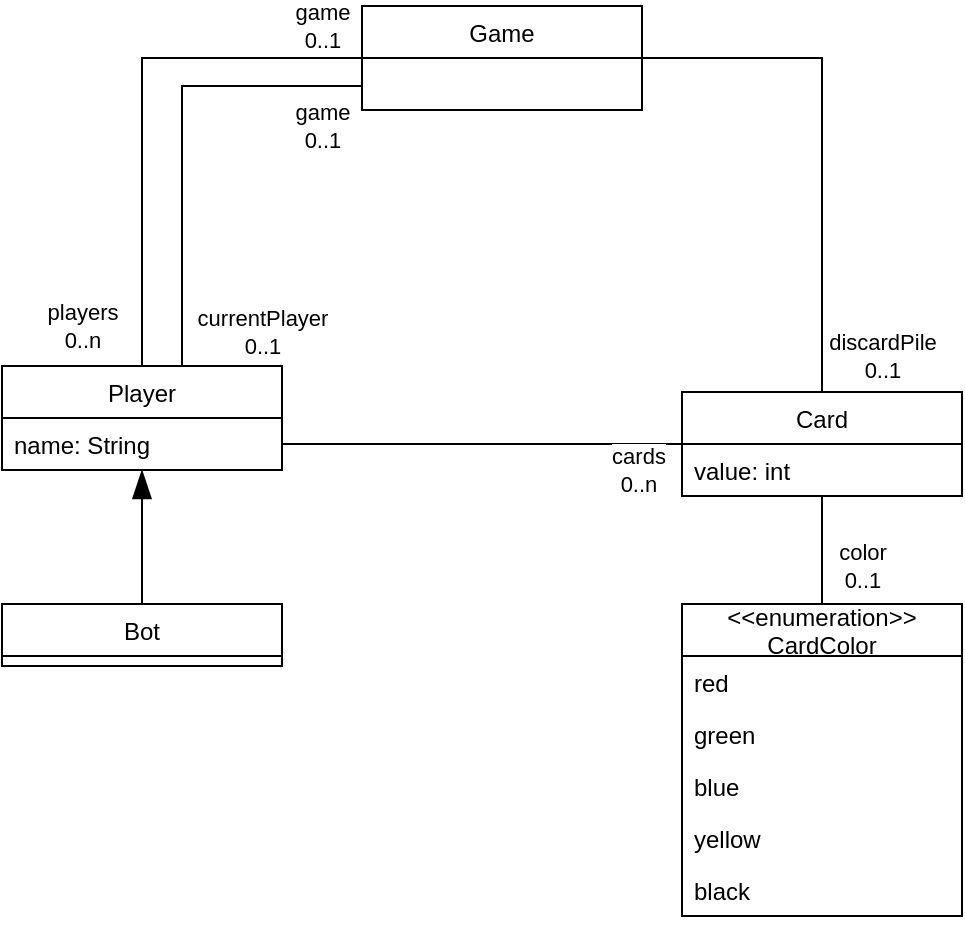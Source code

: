 <mxfile version="20.5.3" type="embed"><diagram id="Y9Fh5wr30xi6ajuE-iPn" name="Seite-1"><mxGraphModel dx="795" dy="1076" grid="1" gridSize="10" guides="1" tooltips="1" connect="1" arrows="1" fold="1" page="1" pageScale="1" pageWidth="827" pageHeight="1169" math="0" shadow="0"><root><mxCell id="0"/><mxCell id="1" parent="0"/><mxCell id="20" style="edgeStyle=orthogonalEdgeStyle;rounded=0;orthogonalLoop=1;jettySize=auto;html=1;exitX=0.5;exitY=0;exitDx=0;exitDy=0;entryX=0;entryY=0.5;entryDx=0;entryDy=0;endArrow=none;endFill=0;" edge="1" parent="1" source="Pei53E6MJL8mfhPMOaM8-1" target="2"><mxGeometry relative="1" as="geometry"><Array as="points"><mxPoint x="290" y="310"/><mxPoint x="290" y="170"/><mxPoint x="380" y="170"/></Array></mxGeometry></mxCell><mxCell id="21" value="currentPlayer&lt;br&gt;0..1" style="edgeLabel;html=1;align=center;verticalAlign=middle;resizable=0;points=[];" vertex="1" connectable="0" parent="20"><mxGeometry x="-0.72" y="-3" relative="1" as="geometry"><mxPoint x="37" as="offset"/></mxGeometry></mxCell><mxCell id="Pei53E6MJL8mfhPMOaM8-1" value="Player" style="swimlane;fontStyle=0;childLayout=stackLayout;horizontal=1;startSize=26;fillColor=none;horizontalStack=0;resizeParent=1;resizeParentMax=0;resizeLast=0;collapsible=1;marginBottom=0;" parent="1" vertex="1"><mxGeometry x="200" y="310" width="140" height="52" as="geometry"/></mxCell><mxCell id="Pei53E6MJL8mfhPMOaM8-2" value="name: String" style="text;strokeColor=none;fillColor=none;align=left;verticalAlign=top;spacingLeft=4;spacingRight=4;overflow=hidden;rotatable=0;points=[[0,0.5],[1,0.5]];portConstraint=eastwest;" parent="Pei53E6MJL8mfhPMOaM8-1" vertex="1"><mxGeometry y="26" width="140" height="26" as="geometry"/></mxCell><mxCell id="15" style="edgeStyle=orthogonalEdgeStyle;rounded=0;orthogonalLoop=1;jettySize=auto;html=1;exitX=1;exitY=0.5;exitDx=0;exitDy=0;entryX=0.5;entryY=0;entryDx=0;entryDy=0;endArrow=none;endFill=0;" edge="1" parent="1" source="2" target="11"><mxGeometry relative="1" as="geometry"/></mxCell><mxCell id="16" value="discardPile&lt;br&gt;0..1" style="edgeLabel;html=1;align=center;verticalAlign=middle;resizable=0;points=[];" vertex="1" connectable="0" parent="15"><mxGeometry x="0.842" y="1" relative="1" as="geometry"><mxPoint x="29" y="2" as="offset"/></mxGeometry></mxCell><mxCell id="17" style="edgeStyle=orthogonalEdgeStyle;rounded=0;orthogonalLoop=1;jettySize=auto;html=1;exitX=0;exitY=0.5;exitDx=0;exitDy=0;entryX=0.5;entryY=0;entryDx=0;entryDy=0;endArrow=none;endFill=0;" edge="1" parent="1" source="2" target="Pei53E6MJL8mfhPMOaM8-1"><mxGeometry relative="1" as="geometry"/></mxCell><mxCell id="18" value="players&lt;br&gt;0..n" style="edgeLabel;html=1;align=center;verticalAlign=middle;resizable=0;points=[];" vertex="1" connectable="0" parent="17"><mxGeometry x="0.833" y="1" relative="1" as="geometry"><mxPoint x="-31" y="2" as="offset"/></mxGeometry></mxCell><mxCell id="19" value="game&lt;br&gt;0..1" style="edgeLabel;html=1;align=center;verticalAlign=middle;resizable=0;points=[];" vertex="1" connectable="0" parent="17"><mxGeometry x="-0.849" relative="1" as="geometry"><mxPoint y="-16" as="offset"/></mxGeometry></mxCell><mxCell id="22" value="game&lt;br&gt;0..1" style="edgeLabel;html=1;align=center;verticalAlign=middle;resizable=0;points=[];" vertex="1" connectable="0" parent="17"><mxGeometry x="-0.849" relative="1" as="geometry"><mxPoint y="34" as="offset"/></mxGeometry></mxCell><mxCell id="2" value="Game" style="swimlane;fontStyle=0;childLayout=stackLayout;horizontal=1;startSize=26;fillColor=none;horizontalStack=0;resizeParent=1;resizeParentMax=0;resizeLast=0;collapsible=1;marginBottom=0;" vertex="1" parent="1"><mxGeometry x="380" y="130" width="140" height="52" as="geometry"/></mxCell><mxCell id="6" value="Bot" style="swimlane;fontStyle=0;childLayout=stackLayout;horizontal=1;startSize=26;fillColor=none;horizontalStack=0;resizeParent=1;resizeParentMax=0;resizeLast=0;collapsible=1;marginBottom=0;" vertex="1" parent="1"><mxGeometry x="200" y="429" width="140" height="31" as="geometry"/></mxCell><mxCell id="10" value="" style="endArrow=blockThin;endFill=1;endSize=12;html=1;rounded=0;" edge="1" parent="1" source="6" target="Pei53E6MJL8mfhPMOaM8-1"><mxGeometry width="160" relative="1" as="geometry"><mxPoint x="330" y="550" as="sourcePoint"/><mxPoint x="490" y="550" as="targetPoint"/></mxGeometry></mxCell><mxCell id="11" value="Card" style="swimlane;fontStyle=0;childLayout=stackLayout;horizontal=1;startSize=26;fillColor=none;horizontalStack=0;resizeParent=1;resizeParentMax=0;resizeLast=0;collapsible=1;marginBottom=0;" vertex="1" parent="1"><mxGeometry x="540" y="323" width="140" height="52" as="geometry"/></mxCell><mxCell id="12" value="value: int" style="text;strokeColor=none;fillColor=none;align=left;verticalAlign=top;spacingLeft=4;spacingRight=4;overflow=hidden;rotatable=0;points=[[0,0.5],[1,0.5]];portConstraint=eastwest;" vertex="1" parent="11"><mxGeometry y="26" width="140" height="26" as="geometry"/></mxCell><mxCell id="13" style="edgeStyle=orthogonalEdgeStyle;rounded=0;orthogonalLoop=1;jettySize=auto;html=1;endArrow=none;endFill=0;" edge="1" parent="1" source="Pei53E6MJL8mfhPMOaM8-2" target="11"><mxGeometry relative="1" as="geometry"/></mxCell><mxCell id="14" value="cards&lt;br&gt;0..n" style="edgeLabel;html=1;align=center;verticalAlign=middle;resizable=0;points=[];" vertex="1" connectable="0" parent="13"><mxGeometry x="0.785" y="-1" relative="1" as="geometry"><mxPoint x="-1" y="12" as="offset"/></mxGeometry></mxCell><mxCell id="34" style="edgeStyle=orthogonalEdgeStyle;rounded=0;orthogonalLoop=1;jettySize=auto;html=1;exitX=0.5;exitY=0;exitDx=0;exitDy=0;entryX=0.5;entryY=1;entryDx=0;entryDy=0;entryPerimeter=0;endArrow=none;endFill=0;" edge="1" parent="1" source="23" target="12"><mxGeometry relative="1" as="geometry"/></mxCell><mxCell id="35" value="color&lt;br&gt;0..1" style="edgeLabel;html=1;align=center;verticalAlign=middle;resizable=0;points=[];" vertex="1" connectable="0" parent="34"><mxGeometry x="-0.556" y="-2" relative="1" as="geometry"><mxPoint x="18" y="-7" as="offset"/></mxGeometry></mxCell><mxCell id="23" value="&lt;&lt;enumeration&gt;&gt;&#10;CardColor" style="swimlane;fontStyle=0;childLayout=stackLayout;horizontal=1;startSize=26;fillColor=none;horizontalStack=0;resizeParent=1;resizeParentMax=0;resizeLast=0;collapsible=1;marginBottom=0;" vertex="1" parent="1"><mxGeometry x="540" y="429" width="140" height="156" as="geometry"/></mxCell><mxCell id="24" value="red" style="text;strokeColor=none;fillColor=none;align=left;verticalAlign=top;spacingLeft=4;spacingRight=4;overflow=hidden;rotatable=0;points=[[0,0.5],[1,0.5]];portConstraint=eastwest;" vertex="1" parent="23"><mxGeometry y="26" width="140" height="26" as="geometry"/></mxCell><mxCell id="25" value="green" style="text;strokeColor=none;fillColor=none;align=left;verticalAlign=top;spacingLeft=4;spacingRight=4;overflow=hidden;rotatable=0;points=[[0,0.5],[1,0.5]];portConstraint=eastwest;" vertex="1" parent="23"><mxGeometry y="52" width="140" height="26" as="geometry"/></mxCell><mxCell id="26" value="blue" style="text;strokeColor=none;fillColor=none;align=left;verticalAlign=top;spacingLeft=4;spacingRight=4;overflow=hidden;rotatable=0;points=[[0,0.5],[1,0.5]];portConstraint=eastwest;" vertex="1" parent="23"><mxGeometry y="78" width="140" height="26" as="geometry"/></mxCell><mxCell id="27" value="yellow" style="text;strokeColor=none;fillColor=none;align=left;verticalAlign=top;spacingLeft=4;spacingRight=4;overflow=hidden;rotatable=0;points=[[0,0.5],[1,0.5]];portConstraint=eastwest;" vertex="1" parent="23"><mxGeometry y="104" width="140" height="26" as="geometry"/></mxCell><mxCell id="33" value="black" style="text;strokeColor=none;fillColor=none;align=left;verticalAlign=top;spacingLeft=4;spacingRight=4;overflow=hidden;rotatable=0;points=[[0,0.5],[1,0.5]];portConstraint=eastwest;" vertex="1" parent="23"><mxGeometry y="130" width="140" height="26" as="geometry"/></mxCell></root></mxGraphModel></diagram></mxfile>